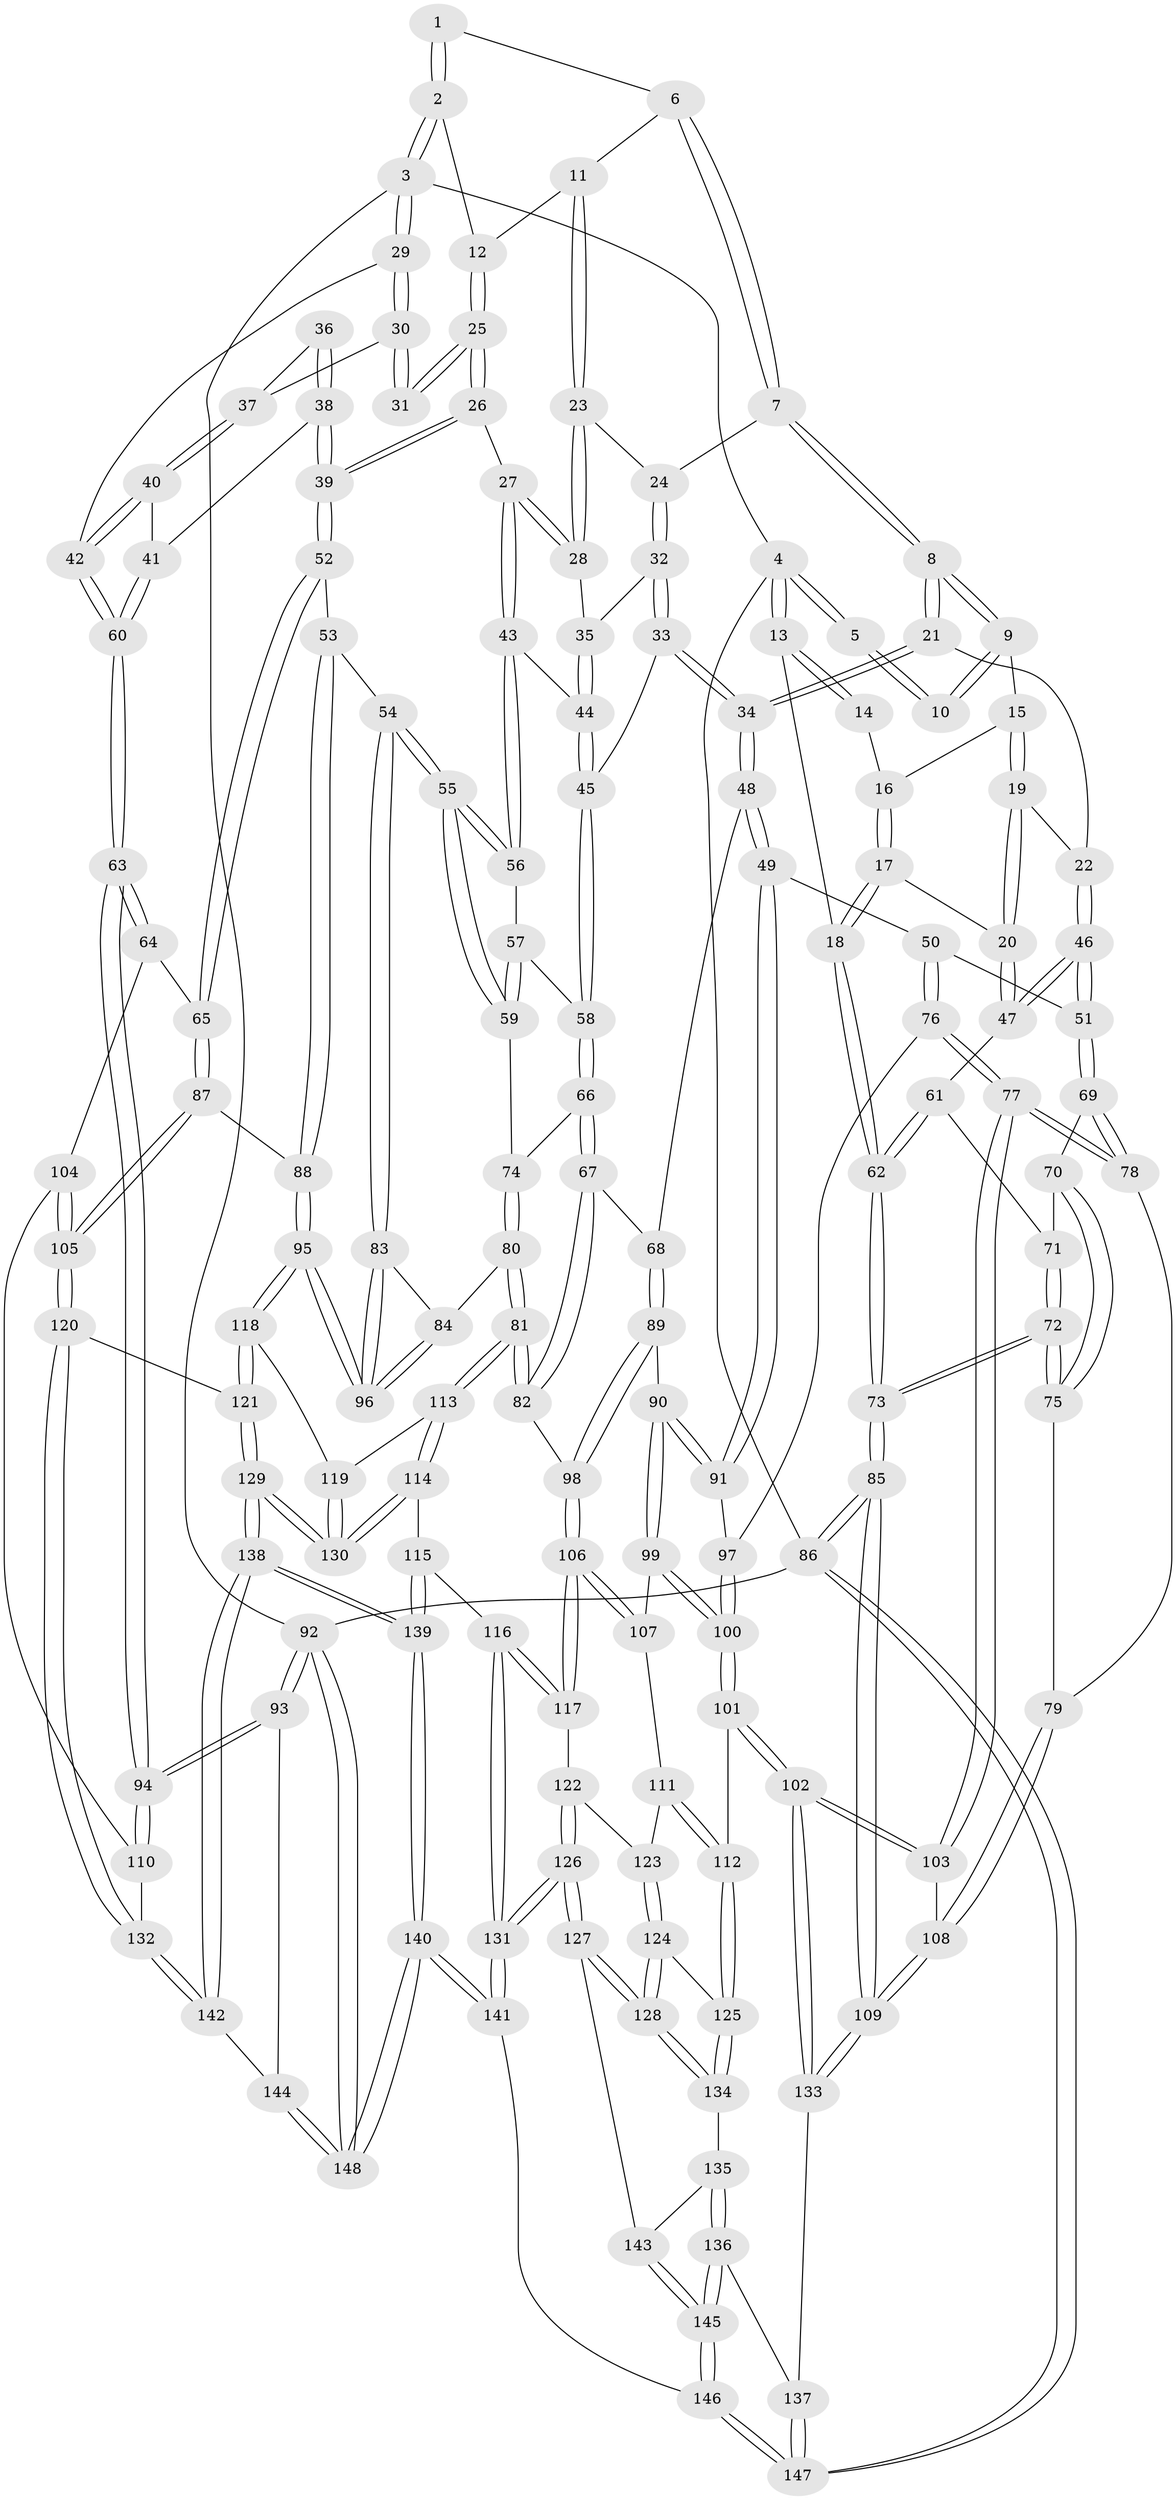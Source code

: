 // coarse degree distribution, {5: 0.05714285714285714, 3: 0.7619047619047619, 4: 0.08571428571428572, 2: 0.0761904761904762, 6: 0.01904761904761905}
// Generated by graph-tools (version 1.1) at 2025/54/03/04/25 22:54:24]
// undirected, 148 vertices, 367 edges
graph export_dot {
  node [color=gray90,style=filled];
  1 [pos="+0.39447143113488786+0"];
  2 [pos="+0.8239266876593376+0"];
  3 [pos="+1+0"];
  4 [pos="+0+0"];
  5 [pos="+0.33125240821048757+0"];
  6 [pos="+0.43281811384266+0"];
  7 [pos="+0.4546327014612563+0.17591483575296385"];
  8 [pos="+0.3454569159670811+0.2116133642226277"];
  9 [pos="+0.2682795752522927+0.15489136934343475"];
  10 [pos="+0.2610581095490825+0.07296295205230295"];
  11 [pos="+0.6703736290950015+0.12384582572728241"];
  12 [pos="+0.7602149735677424+0.08652329722569643"];
  13 [pos="+0+0"];
  14 [pos="+0.1415766558988613+0.06699983560639462"];
  15 [pos="+0.19041210538107667+0.17971239733935054"];
  16 [pos="+0.1744272037719925+0.17457534134257874"];
  17 [pos="+0+0.17352974921140832"];
  18 [pos="+0+0.10635555524215971"];
  19 [pos="+0.1725323539904517+0.2737996278960519"];
  20 [pos="+0.07526537029322526+0.32338057524014274"];
  21 [pos="+0.313239038293302+0.3229435353242484"];
  22 [pos="+0.2672364179434815+0.3322204997177068"];
  23 [pos="+0.5902151817761895+0.1753265026808835"];
  24 [pos="+0.4681498609769577+0.18212352183363625"];
  25 [pos="+0.8080435270743603+0.16952978105836122"];
  26 [pos="+0.7580954658786487+0.3348705274154338"];
  27 [pos="+0.74962843074841+0.33870564414296944"];
  28 [pos="+0.6085583198358933+0.2708407944101146"];
  29 [pos="+1+0.21702286545461427"];
  30 [pos="+1+0.21324894101690328"];
  31 [pos="+0.8637216793522532+0.192456234467729"];
  32 [pos="+0.4899078898419692+0.31355720776625334"];
  33 [pos="+0.47540251744831236+0.39275345667148476"];
  34 [pos="+0.38239491854046603+0.4290579538547653"];
  35 [pos="+0.5956196310185252+0.3130061260405984"];
  36 [pos="+0.883178588275596+0.25159748493946704"];
  37 [pos="+0.9326655685832584+0.33202810202833016"];
  38 [pos="+0.8902311797916995+0.39947243552657874"];
  39 [pos="+0.8427054273662855+0.4212657861674073"];
  40 [pos="+0.9331549252191532+0.3434992317469149"];
  41 [pos="+0.9036952353592743+0.39699210128477"];
  42 [pos="+1+0.3198054940031657"];
  43 [pos="+0.7011712016702089+0.3792268319633412"];
  44 [pos="+0.6009009202971148+0.34507995120517737"];
  45 [pos="+0.5410035887676841+0.4181714566738406"];
  46 [pos="+0.15241933674093328+0.4325541600915811"];
  47 [pos="+0.11700878879148166+0.4059659142465619"];
  48 [pos="+0.37916292696642934+0.44057940589452504"];
  49 [pos="+0.3191341720253825+0.5169182878596195"];
  50 [pos="+0.16481303635883424+0.4443113766616691"];
  51 [pos="+0.15348511040495727+0.43575926465194387"];
  52 [pos="+0.8358498275161047+0.4951361931170346"];
  53 [pos="+0.748928325149379+0.5319670742691345"];
  54 [pos="+0.7088289339387893+0.5315435190161384"];
  55 [pos="+0.6962910893010895+0.5189148884130184"];
  56 [pos="+0.700100469785045+0.3818129030771659"];
  57 [pos="+0.633221324386411+0.41736692048264595"];
  58 [pos="+0.5563486947104961+0.4388394057771856"];
  59 [pos="+0.6617435396948605+0.5122552774570279"];
  60 [pos="+1+0.49049822866765347"];
  61 [pos="+0.04025232849118903+0.4478226412517211"];
  62 [pos="+0+0.4726421805706926"];
  63 [pos="+1+0.5476350392266757"];
  64 [pos="+0.9322158607972951+0.5729188739049532"];
  65 [pos="+0.9189302538369766+0.5708091821228096"];
  66 [pos="+0.5734840240169318+0.4993492327842136"];
  67 [pos="+0.5292405966125222+0.5572199554433223"];
  68 [pos="+0.49625275504056043+0.5554935528500161"];
  69 [pos="+0.15054291942182196+0.4415612569887787"];
  70 [pos="+0.0566560397942812+0.5045301454494772"];
  71 [pos="+0.04370125201287562+0.4933182900121949"];
  72 [pos="+0+0.6294080930645019"];
  73 [pos="+0+0.6336442858051327"];
  74 [pos="+0.605220156348728+0.5063599184270465"];
  75 [pos="+0.06492883625454003+0.6022098609386705"];
  76 [pos="+0.19925386321336472+0.5875757882199552"];
  77 [pos="+0.15355036083311535+0.6217745564807032"];
  78 [pos="+0.09511136822145938+0.5981534186545715"];
  79 [pos="+0.0700402192174815+0.6026223990947048"];
  80 [pos="+0.6248001973736594+0.6431013929017001"];
  81 [pos="+0.59656576992356+0.6700083231234774"];
  82 [pos="+0.5594605038280082+0.630614773018445"];
  83 [pos="+0.7069406619235699+0.5365848846816137"];
  84 [pos="+0.6598087128736971+0.6162531865391881"];
  85 [pos="+0+0.8612416062676855"];
  86 [pos="+0+1"];
  87 [pos="+0.8274510911901678+0.6603156217884982"];
  88 [pos="+0.8020626102683754+0.6585249907915867"];
  89 [pos="+0.43591581248977795+0.6055427360675726"];
  90 [pos="+0.36867608299013505+0.6060726557485545"];
  91 [pos="+0.3186202086730684+0.5221077547033974"];
  92 [pos="+1+1"];
  93 [pos="+1+0.9144529585084842"];
  94 [pos="+1+0.6676153881707699"];
  95 [pos="+0.7547339080626816+0.6825418625850908"];
  96 [pos="+0.7470816840054249+0.6733487300596612"];
  97 [pos="+0.26620563958583665+0.5679996589698708"];
  98 [pos="+0.4661564551026572+0.6568211497855369"];
  99 [pos="+0.3667937446467369+0.6159143754230945"];
  100 [pos="+0.2637984484922692+0.6851578616821091"];
  101 [pos="+0.23554705019112498+0.7404131289764939"];
  102 [pos="+0.21710756852845126+0.7415361747803143"];
  103 [pos="+0.20273336064349085+0.7290111371403024"];
  104 [pos="+0.9238846226600014+0.673918328867567"];
  105 [pos="+0.8711233482694531+0.7447716913407568"];
  106 [pos="+0.4514101877712746+0.7194790940662235"];
  107 [pos="+0.3724682180414314+0.6472620421247147"];
  108 [pos="+0.08934596768326279+0.7329169775144416"];
  109 [pos="+0+0.8246129531262296"];
  110 [pos="+0.9830397436136896+0.7416015829730076"];
  111 [pos="+0.3505185678685092+0.7034357160010211"];
  112 [pos="+0.24075978421150968+0.7427045848889975"];
  113 [pos="+0.5988459447019356+0.7108961200068196"];
  114 [pos="+0.5879922126177682+0.7309437935253356"];
  115 [pos="+0.5622668447310571+0.758678889323162"];
  116 [pos="+0.5240291152693056+0.7706282636110035"];
  117 [pos="+0.45258015578510485+0.7243823685920872"];
  118 [pos="+0.7346560525143281+0.7179171321665444"];
  119 [pos="+0.7283555810371382+0.7227082828627487"];
  120 [pos="+0.8780586391027435+0.7814742650684036"];
  121 [pos="+0.854520452352376+0.7869562065348815"];
  122 [pos="+0.4283481349484359+0.7352705621613674"];
  123 [pos="+0.38742541030813216+0.7417568829963739"];
  124 [pos="+0.36039115993685245+0.778577127985796"];
  125 [pos="+0.2607263347858501+0.7609288516616669"];
  126 [pos="+0.39591154366106185+0.841889591915031"];
  127 [pos="+0.3906348892668812+0.8400192335803153"];
  128 [pos="+0.3855913507573666+0.8340014018819296"];
  129 [pos="+0.7363424565636368+0.8623813636951516"];
  130 [pos="+0.7306506207192205+0.845558688777123"];
  131 [pos="+0.46020881171586253+0.8825622807005995"];
  132 [pos="+0.8960767785872031+0.7918716744589983"];
  133 [pos="+0.15965192683682192+0.8485639824318089"];
  134 [pos="+0.2857082599205935+0.8158323441971779"];
  135 [pos="+0.2878780004180171+0.8337962759737725"];
  136 [pos="+0.25481252984555997+0.9196468358802508"];
  137 [pos="+0.1786911498765122+0.8967894811908961"];
  138 [pos="+0.6964740695914976+1"];
  139 [pos="+0.6952229177234612+1"];
  140 [pos="+0.6284229448762617+1"];
  141 [pos="+0.5059320201333847+1"];
  142 [pos="+0.9313342062777165+0.8894615689793972"];
  143 [pos="+0.338669431918311+0.8695995698647073"];
  144 [pos="+0.9435354923192069+0.8962308757430494"];
  145 [pos="+0.30114715897015176+0.9626061483493736"];
  146 [pos="+0.43345651552264364+1"];
  147 [pos="+0+1"];
  148 [pos="+0.9115216995461585+1"];
  1 -- 2;
  1 -- 2;
  1 -- 6;
  2 -- 3;
  2 -- 3;
  2 -- 12;
  3 -- 4;
  3 -- 29;
  3 -- 29;
  3 -- 92;
  4 -- 5;
  4 -- 5;
  4 -- 13;
  4 -- 13;
  4 -- 86;
  5 -- 10;
  5 -- 10;
  6 -- 7;
  6 -- 7;
  6 -- 11;
  7 -- 8;
  7 -- 8;
  7 -- 24;
  8 -- 9;
  8 -- 9;
  8 -- 21;
  8 -- 21;
  9 -- 10;
  9 -- 10;
  9 -- 15;
  11 -- 12;
  11 -- 23;
  11 -- 23;
  12 -- 25;
  12 -- 25;
  13 -- 14;
  13 -- 14;
  13 -- 18;
  14 -- 16;
  15 -- 16;
  15 -- 19;
  15 -- 19;
  16 -- 17;
  16 -- 17;
  17 -- 18;
  17 -- 18;
  17 -- 20;
  18 -- 62;
  18 -- 62;
  19 -- 20;
  19 -- 20;
  19 -- 22;
  20 -- 47;
  20 -- 47;
  21 -- 22;
  21 -- 34;
  21 -- 34;
  22 -- 46;
  22 -- 46;
  23 -- 24;
  23 -- 28;
  23 -- 28;
  24 -- 32;
  24 -- 32;
  25 -- 26;
  25 -- 26;
  25 -- 31;
  25 -- 31;
  26 -- 27;
  26 -- 39;
  26 -- 39;
  27 -- 28;
  27 -- 28;
  27 -- 43;
  27 -- 43;
  28 -- 35;
  29 -- 30;
  29 -- 30;
  29 -- 42;
  30 -- 31;
  30 -- 31;
  30 -- 37;
  32 -- 33;
  32 -- 33;
  32 -- 35;
  33 -- 34;
  33 -- 34;
  33 -- 45;
  34 -- 48;
  34 -- 48;
  35 -- 44;
  35 -- 44;
  36 -- 37;
  36 -- 38;
  36 -- 38;
  37 -- 40;
  37 -- 40;
  38 -- 39;
  38 -- 39;
  38 -- 41;
  39 -- 52;
  39 -- 52;
  40 -- 41;
  40 -- 42;
  40 -- 42;
  41 -- 60;
  41 -- 60;
  42 -- 60;
  42 -- 60;
  43 -- 44;
  43 -- 56;
  43 -- 56;
  44 -- 45;
  44 -- 45;
  45 -- 58;
  45 -- 58;
  46 -- 47;
  46 -- 47;
  46 -- 51;
  46 -- 51;
  47 -- 61;
  48 -- 49;
  48 -- 49;
  48 -- 68;
  49 -- 50;
  49 -- 91;
  49 -- 91;
  50 -- 51;
  50 -- 76;
  50 -- 76;
  51 -- 69;
  51 -- 69;
  52 -- 53;
  52 -- 65;
  52 -- 65;
  53 -- 54;
  53 -- 88;
  53 -- 88;
  54 -- 55;
  54 -- 55;
  54 -- 83;
  54 -- 83;
  55 -- 56;
  55 -- 56;
  55 -- 59;
  55 -- 59;
  56 -- 57;
  57 -- 58;
  57 -- 59;
  57 -- 59;
  58 -- 66;
  58 -- 66;
  59 -- 74;
  60 -- 63;
  60 -- 63;
  61 -- 62;
  61 -- 62;
  61 -- 71;
  62 -- 73;
  62 -- 73;
  63 -- 64;
  63 -- 64;
  63 -- 94;
  63 -- 94;
  64 -- 65;
  64 -- 104;
  65 -- 87;
  65 -- 87;
  66 -- 67;
  66 -- 67;
  66 -- 74;
  67 -- 68;
  67 -- 82;
  67 -- 82;
  68 -- 89;
  68 -- 89;
  69 -- 70;
  69 -- 78;
  69 -- 78;
  70 -- 71;
  70 -- 75;
  70 -- 75;
  71 -- 72;
  71 -- 72;
  72 -- 73;
  72 -- 73;
  72 -- 75;
  72 -- 75;
  73 -- 85;
  73 -- 85;
  74 -- 80;
  74 -- 80;
  75 -- 79;
  76 -- 77;
  76 -- 77;
  76 -- 97;
  77 -- 78;
  77 -- 78;
  77 -- 103;
  77 -- 103;
  78 -- 79;
  79 -- 108;
  79 -- 108;
  80 -- 81;
  80 -- 81;
  80 -- 84;
  81 -- 82;
  81 -- 82;
  81 -- 113;
  81 -- 113;
  82 -- 98;
  83 -- 84;
  83 -- 96;
  83 -- 96;
  84 -- 96;
  84 -- 96;
  85 -- 86;
  85 -- 86;
  85 -- 109;
  85 -- 109;
  86 -- 147;
  86 -- 147;
  86 -- 92;
  87 -- 88;
  87 -- 105;
  87 -- 105;
  88 -- 95;
  88 -- 95;
  89 -- 90;
  89 -- 98;
  89 -- 98;
  90 -- 91;
  90 -- 91;
  90 -- 99;
  90 -- 99;
  91 -- 97;
  92 -- 93;
  92 -- 93;
  92 -- 148;
  92 -- 148;
  93 -- 94;
  93 -- 94;
  93 -- 144;
  94 -- 110;
  94 -- 110;
  95 -- 96;
  95 -- 96;
  95 -- 118;
  95 -- 118;
  97 -- 100;
  97 -- 100;
  98 -- 106;
  98 -- 106;
  99 -- 100;
  99 -- 100;
  99 -- 107;
  100 -- 101;
  100 -- 101;
  101 -- 102;
  101 -- 102;
  101 -- 112;
  102 -- 103;
  102 -- 103;
  102 -- 133;
  102 -- 133;
  103 -- 108;
  104 -- 105;
  104 -- 105;
  104 -- 110;
  105 -- 120;
  105 -- 120;
  106 -- 107;
  106 -- 107;
  106 -- 117;
  106 -- 117;
  107 -- 111;
  108 -- 109;
  108 -- 109;
  109 -- 133;
  109 -- 133;
  110 -- 132;
  111 -- 112;
  111 -- 112;
  111 -- 123;
  112 -- 125;
  112 -- 125;
  113 -- 114;
  113 -- 114;
  113 -- 119;
  114 -- 115;
  114 -- 130;
  114 -- 130;
  115 -- 116;
  115 -- 139;
  115 -- 139;
  116 -- 117;
  116 -- 117;
  116 -- 131;
  116 -- 131;
  117 -- 122;
  118 -- 119;
  118 -- 121;
  118 -- 121;
  119 -- 130;
  119 -- 130;
  120 -- 121;
  120 -- 132;
  120 -- 132;
  121 -- 129;
  121 -- 129;
  122 -- 123;
  122 -- 126;
  122 -- 126;
  123 -- 124;
  123 -- 124;
  124 -- 125;
  124 -- 128;
  124 -- 128;
  125 -- 134;
  125 -- 134;
  126 -- 127;
  126 -- 127;
  126 -- 131;
  126 -- 131;
  127 -- 128;
  127 -- 128;
  127 -- 143;
  128 -- 134;
  128 -- 134;
  129 -- 130;
  129 -- 130;
  129 -- 138;
  129 -- 138;
  131 -- 141;
  131 -- 141;
  132 -- 142;
  132 -- 142;
  133 -- 137;
  134 -- 135;
  135 -- 136;
  135 -- 136;
  135 -- 143;
  136 -- 137;
  136 -- 145;
  136 -- 145;
  137 -- 147;
  137 -- 147;
  138 -- 139;
  138 -- 139;
  138 -- 142;
  138 -- 142;
  139 -- 140;
  139 -- 140;
  140 -- 141;
  140 -- 141;
  140 -- 148;
  140 -- 148;
  141 -- 146;
  142 -- 144;
  143 -- 145;
  143 -- 145;
  144 -- 148;
  144 -- 148;
  145 -- 146;
  145 -- 146;
  146 -- 147;
  146 -- 147;
}
